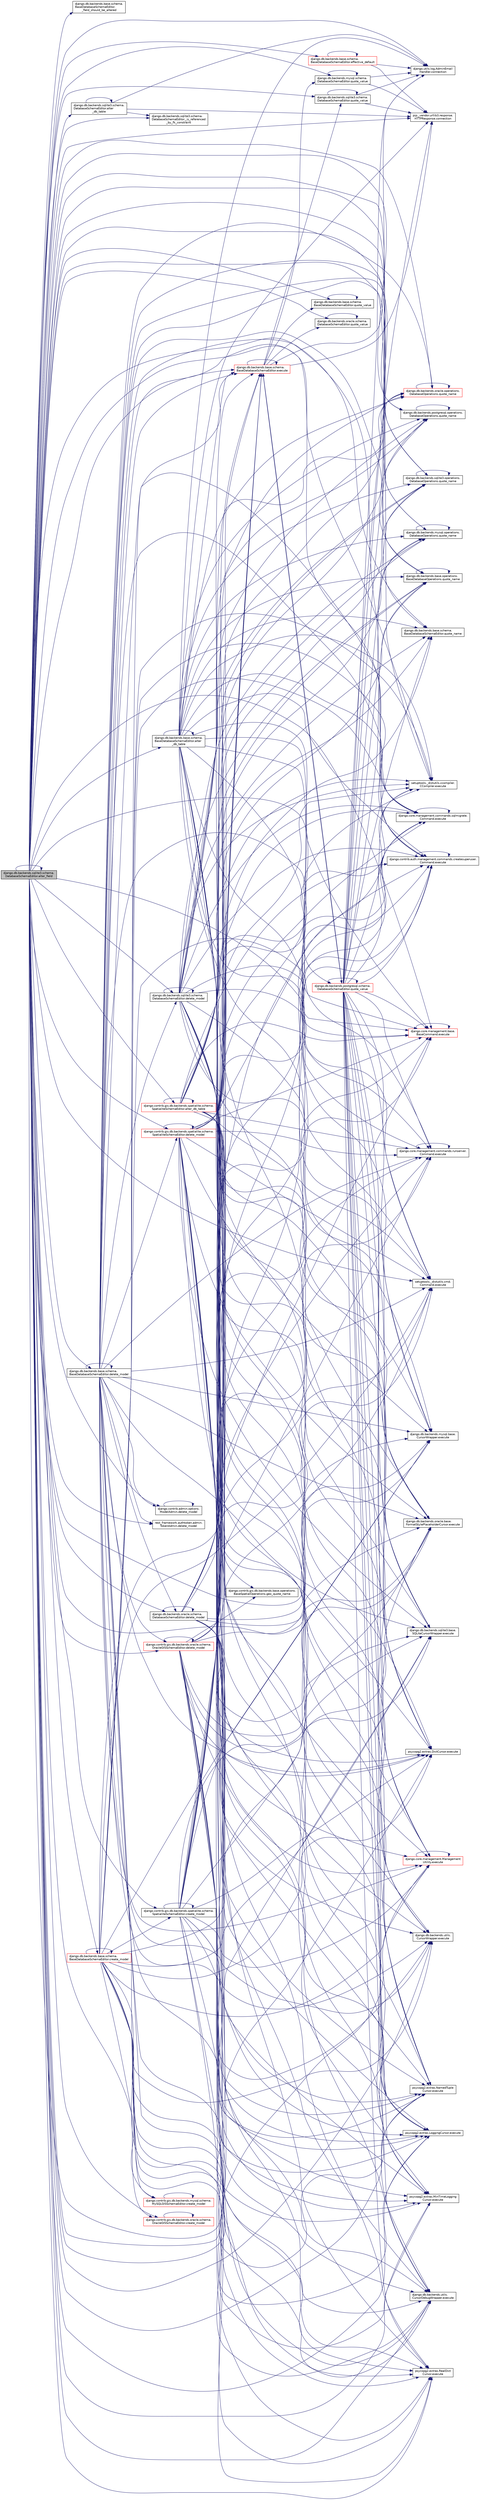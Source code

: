 digraph "django.db.backends.sqlite3.schema.DatabaseSchemaEditor.alter_field"
{
 // LATEX_PDF_SIZE
  edge [fontname="Helvetica",fontsize="10",labelfontname="Helvetica",labelfontsize="10"];
  node [fontname="Helvetica",fontsize="10",shape=record];
  rankdir="LR";
  Node1 [label="django.db.backends.sqlite3.schema.\lDatabaseSchemaEditor.alter_field",height=0.2,width=0.4,color="black", fillcolor="grey75", style="filled", fontcolor="black",tooltip=" "];
  Node1 -> Node2 [color="midnightblue",fontsize="10",style="solid",fontname="Helvetica"];
  Node2 [label="django.db.backends.base.schema.\lBaseDatabaseSchemaEditor.\l_field_should_be_altered",height=0.2,width=0.4,color="black", fillcolor="white", style="filled",URL="$d7/d55/classdjango_1_1db_1_1backends_1_1base_1_1schema_1_1_base_database_schema_editor.html#a53df3b4f09221cddbe993c7da93445a0",tooltip=" "];
  Node1 -> Node3 [color="midnightblue",fontsize="10",style="solid",fontname="Helvetica"];
  Node3 [label="django.db.backends.sqlite3.schema.\lDatabaseSchemaEditor._is_referenced\l_by_fk_constraint",height=0.2,width=0.4,color="black", fillcolor="white", style="filled",URL="$d0/dfb/classdjango_1_1db_1_1backends_1_1sqlite3_1_1schema_1_1_database_schema_editor.html#a83ffa98758ff4a497ed642fbe3db3135",tooltip=" "];
  Node1 -> Node4 [color="midnightblue",fontsize="10",style="solid",fontname="Helvetica"];
  Node4 [label="django.db.backends.base.schema.\lBaseDatabaseSchemaEditor.alter\l_db_table",height=0.2,width=0.4,color="black", fillcolor="white", style="filled",URL="$d7/d55/classdjango_1_1db_1_1backends_1_1base_1_1schema_1_1_base_database_schema_editor.html#a2d4495604fac1f3741dc4fc4da6bd159",tooltip=" "];
  Node4 -> Node4 [color="midnightblue",fontsize="10",style="solid",fontname="Helvetica"];
  Node4 -> Node5 [color="midnightblue",fontsize="10",style="solid",fontname="Helvetica"];
  Node5 [label="django.utils.log.AdminEmail\lHandler.connection",height=0.2,width=0.4,color="black", fillcolor="white", style="filled",URL="$d9/d6a/classdjango_1_1utils_1_1log_1_1_admin_email_handler.html#a07baeac3b7b8c28175cfd3a4a55ba9b5",tooltip=" "];
  Node4 -> Node6 [color="midnightblue",fontsize="10",style="solid",fontname="Helvetica"];
  Node6 [label="pip._vendor.urllib3.response.\lHTTPResponse.connection",height=0.2,width=0.4,color="black", fillcolor="white", style="filled",URL="$dd/d5a/classpip_1_1__vendor_1_1urllib3_1_1response_1_1_h_t_t_p_response.html#a27a88449c366048b39e0a46f78381f1a",tooltip=" "];
  Node4 -> Node7 [color="midnightblue",fontsize="10",style="solid",fontname="Helvetica"];
  Node7 [label="django.core.management.Management\lUtility.execute",height=0.2,width=0.4,color="red", fillcolor="white", style="filled",URL="$dd/dbf/classdjango_1_1core_1_1management_1_1_management_utility.html#a0ce04752f34bec18d58356f1bda05b74",tooltip=" "];
  Node7 -> Node7 [color="midnightblue",fontsize="10",style="solid",fontname="Helvetica"];
  Node4 -> Node12 [color="midnightblue",fontsize="10",style="solid",fontname="Helvetica"];
  Node12 [label="django.contrib.auth.management.commands.createsuperuser.\lCommand.execute",height=0.2,width=0.4,color="black", fillcolor="white", style="filled",URL="$d7/d51/classdjango_1_1contrib_1_1auth_1_1management_1_1commands_1_1createsuperuser_1_1_command.html#ac58857ddf6131c17f95cee20e304d97b",tooltip=" "];
  Node12 -> Node12 [color="midnightblue",fontsize="10",style="solid",fontname="Helvetica"];
  Node4 -> Node13 [color="midnightblue",fontsize="10",style="solid",fontname="Helvetica"];
  Node13 [label="django.core.management.base.\lBaseCommand.execute",height=0.2,width=0.4,color="red", fillcolor="white", style="filled",URL="$db/da3/classdjango_1_1core_1_1management_1_1base_1_1_base_command.html#a900029c213c1456bbd6f8e5b8ead2201",tooltip=" "];
  Node13 -> Node13 [color="midnightblue",fontsize="10",style="solid",fontname="Helvetica"];
  Node4 -> Node2560 [color="midnightblue",fontsize="10",style="solid",fontname="Helvetica"];
  Node2560 [label="django.core.management.commands.runserver.\lCommand.execute",height=0.2,width=0.4,color="black", fillcolor="white", style="filled",URL="$d7/de0/classdjango_1_1core_1_1management_1_1commands_1_1runserver_1_1_command.html#a715bfb079726baeadd606f17cb81ce68",tooltip=" "];
  Node2560 -> Node2560 [color="midnightblue",fontsize="10",style="solid",fontname="Helvetica"];
  Node4 -> Node2561 [color="midnightblue",fontsize="10",style="solid",fontname="Helvetica"];
  Node2561 [label="django.core.management.commands.sqlmigrate.\lCommand.execute",height=0.2,width=0.4,color="black", fillcolor="white", style="filled",URL="$d0/d74/classdjango_1_1core_1_1management_1_1commands_1_1sqlmigrate_1_1_command.html#a3393528eaa1c0fe61783f0f68b866ca6",tooltip=" "];
  Node2561 -> Node2561 [color="midnightblue",fontsize="10",style="solid",fontname="Helvetica"];
  Node4 -> Node2562 [color="midnightblue",fontsize="10",style="solid",fontname="Helvetica"];
  Node2562 [label="setuptools._distutils.ccompiler.\lCCompiler.execute",height=0.2,width=0.4,color="black", fillcolor="white", style="filled",URL="$d0/daa/classsetuptools_1_1__distutils_1_1ccompiler_1_1_c_compiler.html#a059c30925767dc96430ad63008871ac1",tooltip=" "];
  Node4 -> Node2563 [color="midnightblue",fontsize="10",style="solid",fontname="Helvetica"];
  Node2563 [label="setuptools._distutils.cmd.\lCommand.execute",height=0.2,width=0.4,color="black", fillcolor="white", style="filled",URL="$dd/df5/classsetuptools_1_1__distutils_1_1cmd_1_1_command.html#aa15b5cefcab5f7c3de4f87976d647744",tooltip=" "];
  Node4 -> Node2564 [color="midnightblue",fontsize="10",style="solid",fontname="Helvetica"];
  Node2564 [label="django.db.backends.mysql.base.\lCursorWrapper.execute",height=0.2,width=0.4,color="black", fillcolor="white", style="filled",URL="$de/d61/classdjango_1_1db_1_1backends_1_1mysql_1_1base_1_1_cursor_wrapper.html#a8df9e0e654602d65023eedf23e91cbf8",tooltip=" "];
  Node4 -> Node2565 [color="midnightblue",fontsize="10",style="solid",fontname="Helvetica"];
  Node2565 [label="django.db.backends.oracle.base.\lFormatStylePlaceholderCursor.execute",height=0.2,width=0.4,color="black", fillcolor="white", style="filled",URL="$d5/daa/classdjango_1_1db_1_1backends_1_1oracle_1_1base_1_1_format_style_placeholder_cursor.html#a71fe93bed5ba6477dc1b7bc2488037e9",tooltip=" "];
  Node4 -> Node2566 [color="midnightblue",fontsize="10",style="solid",fontname="Helvetica"];
  Node2566 [label="django.db.backends.sqlite3.base.\lSQLiteCursorWrapper.execute",height=0.2,width=0.4,color="black", fillcolor="white", style="filled",URL="$d6/dbf/classdjango_1_1db_1_1backends_1_1sqlite3_1_1base_1_1_s_q_lite_cursor_wrapper.html#a35e15973415d4434eb773f8163ab371f",tooltip=" "];
  Node4 -> Node2567 [color="midnightblue",fontsize="10",style="solid",fontname="Helvetica"];
  Node2567 [label="psycopg2.extras.DictCursor.execute",height=0.2,width=0.4,color="black", fillcolor="white", style="filled",URL="$d7/d15/classpsycopg2_1_1extras_1_1_dict_cursor.html#ad9efe2b44abb6d5b6014f6a3a12c3dcf",tooltip=" "];
  Node4 -> Node2568 [color="midnightblue",fontsize="10",style="solid",fontname="Helvetica"];
  Node2568 [label="psycopg2.extras.RealDict\lCursor.execute",height=0.2,width=0.4,color="black", fillcolor="white", style="filled",URL="$d7/dd8/classpsycopg2_1_1extras_1_1_real_dict_cursor.html#a108e4fee763a62f75766fb658f0dd45b",tooltip=" "];
  Node4 -> Node2569 [color="midnightblue",fontsize="10",style="solid",fontname="Helvetica"];
  Node2569 [label="psycopg2.extras.NamedTuple\lCursor.execute",height=0.2,width=0.4,color="black", fillcolor="white", style="filled",URL="$df/dd4/classpsycopg2_1_1extras_1_1_named_tuple_cursor.html#a5012e86f568b964ea64ab0dfc8c267a4",tooltip=" "];
  Node4 -> Node2570 [color="midnightblue",fontsize="10",style="solid",fontname="Helvetica"];
  Node2570 [label="psycopg2.extras.LoggingCursor.execute",height=0.2,width=0.4,color="black", fillcolor="white", style="filled",URL="$d3/de0/classpsycopg2_1_1extras_1_1_logging_cursor.html#a71b2977057eb3bec2aef9d785b014a6d",tooltip=" "];
  Node4 -> Node2571 [color="midnightblue",fontsize="10",style="solid",fontname="Helvetica"];
  Node2571 [label="psycopg2.extras.MinTimeLogging\lCursor.execute",height=0.2,width=0.4,color="black", fillcolor="white", style="filled",URL="$d7/d45/classpsycopg2_1_1extras_1_1_min_time_logging_cursor.html#a4d611bdc2deb502d0a14c3139ad5349a",tooltip=" "];
  Node4 -> Node2572 [color="midnightblue",fontsize="10",style="solid",fontname="Helvetica"];
  Node2572 [label="django.db.backends.base.schema.\lBaseDatabaseSchemaEditor.execute",height=0.2,width=0.4,color="red", fillcolor="white", style="filled",URL="$d7/d55/classdjango_1_1db_1_1backends_1_1base_1_1schema_1_1_base_database_schema_editor.html#a22aec0aab2668a1ff87643aba4ac23a9",tooltip=" "];
  Node2572 -> Node5 [color="midnightblue",fontsize="10",style="solid",fontname="Helvetica"];
  Node2572 -> Node6 [color="midnightblue",fontsize="10",style="solid",fontname="Helvetica"];
  Node2572 -> Node2572 [color="midnightblue",fontsize="10",style="solid",fontname="Helvetica"];
  Node2572 -> Node2578 [color="midnightblue",fontsize="10",style="solid",fontname="Helvetica"];
  Node2578 [label="django.db.backends.base.schema.\lBaseDatabaseSchemaEditor.quote_value",height=0.2,width=0.4,color="black", fillcolor="white", style="filled",URL="$d7/d55/classdjango_1_1db_1_1backends_1_1base_1_1schema_1_1_base_database_schema_editor.html#a48f89e74fee8b27ffe9b8b853ddc87e1",tooltip=" "];
  Node2578 -> Node2578 [color="midnightblue",fontsize="10",style="solid",fontname="Helvetica"];
  Node2572 -> Node2579 [color="midnightblue",fontsize="10",style="solid",fontname="Helvetica"];
  Node2579 [label="django.db.backends.mysql.schema.\lDatabaseSchemaEditor.quote_value",height=0.2,width=0.4,color="black", fillcolor="white", style="filled",URL="$d7/d2a/classdjango_1_1db_1_1backends_1_1mysql_1_1schema_1_1_database_schema_editor.html#a8b9561cbd589698869c461aa144c6bcc",tooltip=" "];
  Node2579 -> Node5 [color="midnightblue",fontsize="10",style="solid",fontname="Helvetica"];
  Node2579 -> Node6 [color="midnightblue",fontsize="10",style="solid",fontname="Helvetica"];
  Node2579 -> Node2579 [color="midnightblue",fontsize="10",style="solid",fontname="Helvetica"];
  Node2572 -> Node2580 [color="midnightblue",fontsize="10",style="solid",fontname="Helvetica"];
  Node2580 [label="django.db.backends.oracle.schema.\lDatabaseSchemaEditor.quote_value",height=0.2,width=0.4,color="black", fillcolor="white", style="filled",URL="$d7/db6/classdjango_1_1db_1_1backends_1_1oracle_1_1schema_1_1_database_schema_editor.html#a810e4b1b226bab293e110c4b2ba62923",tooltip=" "];
  Node2580 -> Node2580 [color="midnightblue",fontsize="10",style="solid",fontname="Helvetica"];
  Node2572 -> Node2581 [color="midnightblue",fontsize="10",style="solid",fontname="Helvetica"];
  Node2581 [label="django.db.backends.postgresql.schema.\lDatabaseSchemaEditor.quote_value",height=0.2,width=0.4,color="red", fillcolor="white", style="filled",URL="$d9/d06/classdjango_1_1db_1_1backends_1_1postgresql_1_1schema_1_1_database_schema_editor.html#ac374563bbc58b6159d7d99d9d521fd46",tooltip=" "];
  Node2581 -> Node5 [color="midnightblue",fontsize="10",style="solid",fontname="Helvetica"];
  Node2581 -> Node6 [color="midnightblue",fontsize="10",style="solid",fontname="Helvetica"];
  Node2581 -> Node7 [color="midnightblue",fontsize="10",style="solid",fontname="Helvetica"];
  Node2581 -> Node12 [color="midnightblue",fontsize="10",style="solid",fontname="Helvetica"];
  Node2581 -> Node13 [color="midnightblue",fontsize="10",style="solid",fontname="Helvetica"];
  Node2581 -> Node2560 [color="midnightblue",fontsize="10",style="solid",fontname="Helvetica"];
  Node2581 -> Node2561 [color="midnightblue",fontsize="10",style="solid",fontname="Helvetica"];
  Node2581 -> Node2562 [color="midnightblue",fontsize="10",style="solid",fontname="Helvetica"];
  Node2581 -> Node2563 [color="midnightblue",fontsize="10",style="solid",fontname="Helvetica"];
  Node2581 -> Node2564 [color="midnightblue",fontsize="10",style="solid",fontname="Helvetica"];
  Node2581 -> Node2565 [color="midnightblue",fontsize="10",style="solid",fontname="Helvetica"];
  Node2581 -> Node2566 [color="midnightblue",fontsize="10",style="solid",fontname="Helvetica"];
  Node2581 -> Node2567 [color="midnightblue",fontsize="10",style="solid",fontname="Helvetica"];
  Node2581 -> Node2568 [color="midnightblue",fontsize="10",style="solid",fontname="Helvetica"];
  Node2581 -> Node2569 [color="midnightblue",fontsize="10",style="solid",fontname="Helvetica"];
  Node2581 -> Node2570 [color="midnightblue",fontsize="10",style="solid",fontname="Helvetica"];
  Node2581 -> Node2571 [color="midnightblue",fontsize="10",style="solid",fontname="Helvetica"];
  Node2581 -> Node2572 [color="midnightblue",fontsize="10",style="solid",fontname="Helvetica"];
  Node2581 -> Node2591 [color="midnightblue",fontsize="10",style="solid",fontname="Helvetica"];
  Node2591 [label="django.db.backends.utils.\lCursorWrapper.execute",height=0.2,width=0.4,color="black", fillcolor="white", style="filled",URL="$da/d95/classdjango_1_1db_1_1backends_1_1utils_1_1_cursor_wrapper.html#a20377aa919c13487444fc89beaf54cba",tooltip=" "];
  Node2581 -> Node2592 [color="midnightblue",fontsize="10",style="solid",fontname="Helvetica"];
  Node2592 [label="django.db.backends.utils.\lCursorDebugWrapper.execute",height=0.2,width=0.4,color="black", fillcolor="white", style="filled",URL="$d2/d87/classdjango_1_1db_1_1backends_1_1utils_1_1_cursor_debug_wrapper.html#a2553a002bec41b4c345c435fe8a44ff6",tooltip=" "];
  Node2581 -> Node2593 [color="midnightblue",fontsize="10",style="solid",fontname="Helvetica"];
  Node2593 [label="django.db.backends.base.operations.\lBaseDatabaseOperations.quote_name",height=0.2,width=0.4,color="black", fillcolor="white", style="filled",URL="$dd/dc3/classdjango_1_1db_1_1backends_1_1base_1_1operations_1_1_base_database_operations.html#a1317b39ef52de75f263c05a7e9a77323",tooltip=" "];
  Node2593 -> Node2593 [color="midnightblue",fontsize="10",style="solid",fontname="Helvetica"];
  Node2581 -> Node2594 [color="midnightblue",fontsize="10",style="solid",fontname="Helvetica"];
  Node2594 [label="django.db.backends.base.schema.\lBaseDatabaseSchemaEditor.quote_name",height=0.2,width=0.4,color="black", fillcolor="white", style="filled",URL="$d7/d55/classdjango_1_1db_1_1backends_1_1base_1_1schema_1_1_base_database_schema_editor.html#ae84ebd5d3b095cb3433d2d7ce1c2e4e7",tooltip=" "];
  Node2581 -> Node2595 [color="midnightblue",fontsize="10",style="solid",fontname="Helvetica"];
  Node2595 [label="django.db.backends.mysql.operations.\lDatabaseOperations.quote_name",height=0.2,width=0.4,color="black", fillcolor="white", style="filled",URL="$d6/d0c/classdjango_1_1db_1_1backends_1_1mysql_1_1operations_1_1_database_operations.html#a7584036904817b70a1483201fee4b31c",tooltip=" "];
  Node2595 -> Node2595 [color="midnightblue",fontsize="10",style="solid",fontname="Helvetica"];
  Node2581 -> Node2596 [color="midnightblue",fontsize="10",style="solid",fontname="Helvetica"];
  Node2596 [label="django.db.backends.oracle.operations.\lDatabaseOperations.quote_name",height=0.2,width=0.4,color="red", fillcolor="white", style="filled",URL="$da/dc4/classdjango_1_1db_1_1backends_1_1oracle_1_1operations_1_1_database_operations.html#af2f72bca418dacfb0ec7c04a36ba1866",tooltip=" "];
  Node2596 -> Node2596 [color="midnightblue",fontsize="10",style="solid",fontname="Helvetica"];
  Node2581 -> Node2602 [color="midnightblue",fontsize="10",style="solid",fontname="Helvetica"];
  Node2602 [label="django.db.backends.postgresql.operations.\lDatabaseOperations.quote_name",height=0.2,width=0.4,color="black", fillcolor="white", style="filled",URL="$df/d25/classdjango_1_1db_1_1backends_1_1postgresql_1_1operations_1_1_database_operations.html#aa7d4385eb15e3368465fe5fd816c9c1f",tooltip=" "];
  Node2602 -> Node2602 [color="midnightblue",fontsize="10",style="solid",fontname="Helvetica"];
  Node2581 -> Node2603 [color="midnightblue",fontsize="10",style="solid",fontname="Helvetica"];
  Node2603 [label="django.db.backends.sqlite3.operations.\lDatabaseOperations.quote_name",height=0.2,width=0.4,color="black", fillcolor="white", style="filled",URL="$da/d34/classdjango_1_1db_1_1backends_1_1sqlite3_1_1operations_1_1_database_operations.html#a5dc666b9fb16a53d22e56e447558d8dd",tooltip=" "];
  Node2603 -> Node2603 [color="midnightblue",fontsize="10",style="solid",fontname="Helvetica"];
  Node2581 -> Node2581 [color="midnightblue",fontsize="10",style="solid",fontname="Helvetica"];
  Node2572 -> Node2604 [color="midnightblue",fontsize="10",style="solid",fontname="Helvetica"];
  Node2604 [label="django.db.backends.sqlite3.schema.\lDatabaseSchemaEditor.quote_value",height=0.2,width=0.4,color="black", fillcolor="white", style="filled",URL="$d0/dfb/classdjango_1_1db_1_1backends_1_1sqlite3_1_1schema_1_1_database_schema_editor.html#ae95f4a68fc71069ec7bf71a53472e29f",tooltip=" "];
  Node2604 -> Node5 [color="midnightblue",fontsize="10",style="solid",fontname="Helvetica"];
  Node2604 -> Node6 [color="midnightblue",fontsize="10",style="solid",fontname="Helvetica"];
  Node2604 -> Node2604 [color="midnightblue",fontsize="10",style="solid",fontname="Helvetica"];
  Node4 -> Node2591 [color="midnightblue",fontsize="10",style="solid",fontname="Helvetica"];
  Node4 -> Node2592 [color="midnightblue",fontsize="10",style="solid",fontname="Helvetica"];
  Node4 -> Node2593 [color="midnightblue",fontsize="10",style="solid",fontname="Helvetica"];
  Node4 -> Node2594 [color="midnightblue",fontsize="10",style="solid",fontname="Helvetica"];
  Node4 -> Node2595 [color="midnightblue",fontsize="10",style="solid",fontname="Helvetica"];
  Node4 -> Node2596 [color="midnightblue",fontsize="10",style="solid",fontname="Helvetica"];
  Node4 -> Node2602 [color="midnightblue",fontsize="10",style="solid",fontname="Helvetica"];
  Node4 -> Node2603 [color="midnightblue",fontsize="10",style="solid",fontname="Helvetica"];
  Node1 -> Node5535 [color="midnightblue",fontsize="10",style="solid",fontname="Helvetica"];
  Node5535 [label="django.contrib.gis.db.backends.spatialite.schema.\lSpatialiteSchemaEditor.alter_db_table",height=0.2,width=0.4,color="red", fillcolor="white", style="filled",URL="$da/dec/classdjango_1_1contrib_1_1gis_1_1db_1_1backends_1_1spatialite_1_1schema_1_1_spatialite_schema_editor.html#aa633662c58f852bcf5fbe971a6a3ca2a",tooltip=" "];
  Node5535 -> Node5535 [color="midnightblue",fontsize="10",style="solid",fontname="Helvetica"];
  Node5535 -> Node7 [color="midnightblue",fontsize="10",style="solid",fontname="Helvetica"];
  Node5535 -> Node12 [color="midnightblue",fontsize="10",style="solid",fontname="Helvetica"];
  Node5535 -> Node13 [color="midnightblue",fontsize="10",style="solid",fontname="Helvetica"];
  Node5535 -> Node2560 [color="midnightblue",fontsize="10",style="solid",fontname="Helvetica"];
  Node5535 -> Node2561 [color="midnightblue",fontsize="10",style="solid",fontname="Helvetica"];
  Node5535 -> Node2562 [color="midnightblue",fontsize="10",style="solid",fontname="Helvetica"];
  Node5535 -> Node2563 [color="midnightblue",fontsize="10",style="solid",fontname="Helvetica"];
  Node5535 -> Node2564 [color="midnightblue",fontsize="10",style="solid",fontname="Helvetica"];
  Node5535 -> Node2565 [color="midnightblue",fontsize="10",style="solid",fontname="Helvetica"];
  Node5535 -> Node2566 [color="midnightblue",fontsize="10",style="solid",fontname="Helvetica"];
  Node5535 -> Node2567 [color="midnightblue",fontsize="10",style="solid",fontname="Helvetica"];
  Node5535 -> Node2568 [color="midnightblue",fontsize="10",style="solid",fontname="Helvetica"];
  Node5535 -> Node2569 [color="midnightblue",fontsize="10",style="solid",fontname="Helvetica"];
  Node5535 -> Node2570 [color="midnightblue",fontsize="10",style="solid",fontname="Helvetica"];
  Node5535 -> Node2571 [color="midnightblue",fontsize="10",style="solid",fontname="Helvetica"];
  Node5535 -> Node2572 [color="midnightblue",fontsize="10",style="solid",fontname="Helvetica"];
  Node5535 -> Node2591 [color="midnightblue",fontsize="10",style="solid",fontname="Helvetica"];
  Node5535 -> Node2592 [color="midnightblue",fontsize="10",style="solid",fontname="Helvetica"];
  Node5535 -> Node5536 [color="midnightblue",fontsize="10",style="solid",fontname="Helvetica"];
  Node5536 [label="django.contrib.gis.db.backends.base.operations.\lBaseSpatialOperations.geo_quote_name",height=0.2,width=0.4,color="black", fillcolor="white", style="filled",URL="$d6/d04/classdjango_1_1contrib_1_1gis_1_1db_1_1backends_1_1base_1_1operations_1_1_base_spatial_operations.html#a681adab7f4716eb6243bfec16d92cc05",tooltip=" "];
  Node5535 -> Node2593 [color="midnightblue",fontsize="10",style="solid",fontname="Helvetica"];
  Node5535 -> Node2594 [color="midnightblue",fontsize="10",style="solid",fontname="Helvetica"];
  Node5535 -> Node2595 [color="midnightblue",fontsize="10",style="solid",fontname="Helvetica"];
  Node5535 -> Node2596 [color="midnightblue",fontsize="10",style="solid",fontname="Helvetica"];
  Node5535 -> Node2602 [color="midnightblue",fontsize="10",style="solid",fontname="Helvetica"];
  Node5535 -> Node2603 [color="midnightblue",fontsize="10",style="solid",fontname="Helvetica"];
  Node1 -> Node5541 [color="midnightblue",fontsize="10",style="solid",fontname="Helvetica"];
  Node5541 [label="django.db.backends.sqlite3.schema.\lDatabaseSchemaEditor.alter\l_db_table",height=0.2,width=0.4,color="black", fillcolor="white", style="filled",URL="$d0/dfb/classdjango_1_1db_1_1backends_1_1sqlite3_1_1schema_1_1_database_schema_editor.html#a1337bce19b2ac96ebb53132de645dd45",tooltip=" "];
  Node5541 -> Node3 [color="midnightblue",fontsize="10",style="solid",fontname="Helvetica"];
  Node5541 -> Node5541 [color="midnightblue",fontsize="10",style="solid",fontname="Helvetica"];
  Node5541 -> Node5 [color="midnightblue",fontsize="10",style="solid",fontname="Helvetica"];
  Node5541 -> Node6 [color="midnightblue",fontsize="10",style="solid",fontname="Helvetica"];
  Node1 -> Node1 [color="midnightblue",fontsize="10",style="solid",fontname="Helvetica"];
  Node1 -> Node5 [color="midnightblue",fontsize="10",style="solid",fontname="Helvetica"];
  Node1 -> Node6 [color="midnightblue",fontsize="10",style="solid",fontname="Helvetica"];
  Node1 -> Node5542 [color="midnightblue",fontsize="10",style="solid",fontname="Helvetica"];
  Node5542 [label="django.contrib.gis.db.backends.mysql.schema.\lMySQLGISSchemaEditor.create_model",height=0.2,width=0.4,color="red", fillcolor="white", style="filled",URL="$db/d38/classdjango_1_1contrib_1_1gis_1_1db_1_1backends_1_1mysql_1_1schema_1_1_my_s_q_l_g_i_s_schema_editor.html#a831def04f7cc7012f883d1dfbddfb0ad",tooltip=" "];
  Node5542 -> Node5542 [color="midnightblue",fontsize="10",style="solid",fontname="Helvetica"];
  Node1 -> Node5544 [color="midnightblue",fontsize="10",style="solid",fontname="Helvetica"];
  Node5544 [label="django.contrib.gis.db.backends.oracle.schema.\lOracleGISSchemaEditor.create_model",height=0.2,width=0.4,color="red", fillcolor="white", style="filled",URL="$da/d64/classdjango_1_1contrib_1_1gis_1_1db_1_1backends_1_1oracle_1_1schema_1_1_oracle_g_i_s_schema_editor.html#a07f82f4e653ccfa4d456b73171c30e3e",tooltip=" "];
  Node5544 -> Node5544 [color="midnightblue",fontsize="10",style="solid",fontname="Helvetica"];
  Node1 -> Node5546 [color="midnightblue",fontsize="10",style="solid",fontname="Helvetica"];
  Node5546 [label="django.contrib.gis.db.backends.spatialite.schema.\lSpatialiteSchemaEditor.create_model",height=0.2,width=0.4,color="black", fillcolor="white", style="filled",URL="$da/dec/classdjango_1_1contrib_1_1gis_1_1db_1_1backends_1_1spatialite_1_1schema_1_1_spatialite_schema_editor.html#afe72784dbd83f11f480baa347e690370",tooltip=" "];
  Node5546 -> Node5546 [color="midnightblue",fontsize="10",style="solid",fontname="Helvetica"];
  Node5546 -> Node7 [color="midnightblue",fontsize="10",style="solid",fontname="Helvetica"];
  Node5546 -> Node12 [color="midnightblue",fontsize="10",style="solid",fontname="Helvetica"];
  Node5546 -> Node13 [color="midnightblue",fontsize="10",style="solid",fontname="Helvetica"];
  Node5546 -> Node2560 [color="midnightblue",fontsize="10",style="solid",fontname="Helvetica"];
  Node5546 -> Node2561 [color="midnightblue",fontsize="10",style="solid",fontname="Helvetica"];
  Node5546 -> Node2562 [color="midnightblue",fontsize="10",style="solid",fontname="Helvetica"];
  Node5546 -> Node2563 [color="midnightblue",fontsize="10",style="solid",fontname="Helvetica"];
  Node5546 -> Node2564 [color="midnightblue",fontsize="10",style="solid",fontname="Helvetica"];
  Node5546 -> Node2565 [color="midnightblue",fontsize="10",style="solid",fontname="Helvetica"];
  Node5546 -> Node2566 [color="midnightblue",fontsize="10",style="solid",fontname="Helvetica"];
  Node5546 -> Node2567 [color="midnightblue",fontsize="10",style="solid",fontname="Helvetica"];
  Node5546 -> Node2568 [color="midnightblue",fontsize="10",style="solid",fontname="Helvetica"];
  Node5546 -> Node2569 [color="midnightblue",fontsize="10",style="solid",fontname="Helvetica"];
  Node5546 -> Node2570 [color="midnightblue",fontsize="10",style="solid",fontname="Helvetica"];
  Node5546 -> Node2571 [color="midnightblue",fontsize="10",style="solid",fontname="Helvetica"];
  Node5546 -> Node2572 [color="midnightblue",fontsize="10",style="solid",fontname="Helvetica"];
  Node5546 -> Node2591 [color="midnightblue",fontsize="10",style="solid",fontname="Helvetica"];
  Node5546 -> Node2592 [color="midnightblue",fontsize="10",style="solid",fontname="Helvetica"];
  Node1 -> Node5547 [color="midnightblue",fontsize="10",style="solid",fontname="Helvetica"];
  Node5547 [label="django.db.backends.base.schema.\lBaseDatabaseSchemaEditor.create_model",height=0.2,width=0.4,color="red", fillcolor="white", style="filled",URL="$d7/d55/classdjango_1_1db_1_1backends_1_1base_1_1schema_1_1_base_database_schema_editor.html#a7150ab080c86d910615971eaa1bfef49",tooltip=" "];
  Node5547 -> Node5542 [color="midnightblue",fontsize="10",style="solid",fontname="Helvetica"];
  Node5547 -> Node5544 [color="midnightblue",fontsize="10",style="solid",fontname="Helvetica"];
  Node5547 -> Node5546 [color="midnightblue",fontsize="10",style="solid",fontname="Helvetica"];
  Node5547 -> Node5547 [color="midnightblue",fontsize="10",style="solid",fontname="Helvetica"];
  Node5547 -> Node7 [color="midnightblue",fontsize="10",style="solid",fontname="Helvetica"];
  Node5547 -> Node12 [color="midnightblue",fontsize="10",style="solid",fontname="Helvetica"];
  Node5547 -> Node13 [color="midnightblue",fontsize="10",style="solid",fontname="Helvetica"];
  Node5547 -> Node2560 [color="midnightblue",fontsize="10",style="solid",fontname="Helvetica"];
  Node5547 -> Node2561 [color="midnightblue",fontsize="10",style="solid",fontname="Helvetica"];
  Node5547 -> Node2562 [color="midnightblue",fontsize="10",style="solid",fontname="Helvetica"];
  Node5547 -> Node2563 [color="midnightblue",fontsize="10",style="solid",fontname="Helvetica"];
  Node5547 -> Node2564 [color="midnightblue",fontsize="10",style="solid",fontname="Helvetica"];
  Node5547 -> Node2565 [color="midnightblue",fontsize="10",style="solid",fontname="Helvetica"];
  Node5547 -> Node2566 [color="midnightblue",fontsize="10",style="solid",fontname="Helvetica"];
  Node5547 -> Node2567 [color="midnightblue",fontsize="10",style="solid",fontname="Helvetica"];
  Node5547 -> Node2568 [color="midnightblue",fontsize="10",style="solid",fontname="Helvetica"];
  Node5547 -> Node2569 [color="midnightblue",fontsize="10",style="solid",fontname="Helvetica"];
  Node5547 -> Node2570 [color="midnightblue",fontsize="10",style="solid",fontname="Helvetica"];
  Node5547 -> Node2571 [color="midnightblue",fontsize="10",style="solid",fontname="Helvetica"];
  Node5547 -> Node2572 [color="midnightblue",fontsize="10",style="solid",fontname="Helvetica"];
  Node5547 -> Node2591 [color="midnightblue",fontsize="10",style="solid",fontname="Helvetica"];
  Node5547 -> Node2592 [color="midnightblue",fontsize="10",style="solid",fontname="Helvetica"];
  Node1 -> Node5575 [color="midnightblue",fontsize="10",style="solid",fontname="Helvetica"];
  Node5575 [label="django.contrib.gis.db.backends.oracle.schema.\lOracleGISSchemaEditor.delete_model",height=0.2,width=0.4,color="red", fillcolor="white", style="filled",URL="$da/d64/classdjango_1_1contrib_1_1gis_1_1db_1_1backends_1_1oracle_1_1schema_1_1_oracle_g_i_s_schema_editor.html#a2cde883bef91217096a8f505d8950744",tooltip=" "];
  Node5575 -> Node5575 [color="midnightblue",fontsize="10",style="solid",fontname="Helvetica"];
  Node5575 -> Node7 [color="midnightblue",fontsize="10",style="solid",fontname="Helvetica"];
  Node5575 -> Node12 [color="midnightblue",fontsize="10",style="solid",fontname="Helvetica"];
  Node5575 -> Node13 [color="midnightblue",fontsize="10",style="solid",fontname="Helvetica"];
  Node5575 -> Node2560 [color="midnightblue",fontsize="10",style="solid",fontname="Helvetica"];
  Node5575 -> Node2561 [color="midnightblue",fontsize="10",style="solid",fontname="Helvetica"];
  Node5575 -> Node2562 [color="midnightblue",fontsize="10",style="solid",fontname="Helvetica"];
  Node5575 -> Node2563 [color="midnightblue",fontsize="10",style="solid",fontname="Helvetica"];
  Node5575 -> Node2564 [color="midnightblue",fontsize="10",style="solid",fontname="Helvetica"];
  Node5575 -> Node2565 [color="midnightblue",fontsize="10",style="solid",fontname="Helvetica"];
  Node5575 -> Node2566 [color="midnightblue",fontsize="10",style="solid",fontname="Helvetica"];
  Node5575 -> Node2567 [color="midnightblue",fontsize="10",style="solid",fontname="Helvetica"];
  Node5575 -> Node2568 [color="midnightblue",fontsize="10",style="solid",fontname="Helvetica"];
  Node5575 -> Node2569 [color="midnightblue",fontsize="10",style="solid",fontname="Helvetica"];
  Node5575 -> Node2570 [color="midnightblue",fontsize="10",style="solid",fontname="Helvetica"];
  Node5575 -> Node2571 [color="midnightblue",fontsize="10",style="solid",fontname="Helvetica"];
  Node5575 -> Node2572 [color="midnightblue",fontsize="10",style="solid",fontname="Helvetica"];
  Node5575 -> Node2591 [color="midnightblue",fontsize="10",style="solid",fontname="Helvetica"];
  Node5575 -> Node2592 [color="midnightblue",fontsize="10",style="solid",fontname="Helvetica"];
  Node5575 -> Node5536 [color="midnightblue",fontsize="10",style="solid",fontname="Helvetica"];
  Node1 -> Node5576 [color="midnightblue",fontsize="10",style="solid",fontname="Helvetica"];
  Node5576 [label="django.db.backends.base.schema.\lBaseDatabaseSchemaEditor.delete_model",height=0.2,width=0.4,color="black", fillcolor="white", style="filled",URL="$d7/d55/classdjango_1_1db_1_1backends_1_1base_1_1schema_1_1_base_database_schema_editor.html#a9bffa8d742fa21c27c67ec30e8716c0d",tooltip=" "];
  Node5576 -> Node5575 [color="midnightblue",fontsize="10",style="solid",fontname="Helvetica"];
  Node5576 -> Node5576 [color="midnightblue",fontsize="10",style="solid",fontname="Helvetica"];
  Node5576 -> Node5577 [color="midnightblue",fontsize="10",style="solid",fontname="Helvetica"];
  Node5577 [label="django.db.backends.oracle.schema.\lDatabaseSchemaEditor.delete_model",height=0.2,width=0.4,color="black", fillcolor="white", style="filled",URL="$d7/db6/classdjango_1_1db_1_1backends_1_1oracle_1_1schema_1_1_database_schema_editor.html#a5244883b31e075305aff8b1b54094999",tooltip=" "];
  Node5577 -> Node5577 [color="midnightblue",fontsize="10",style="solid",fontname="Helvetica"];
  Node5577 -> Node7 [color="midnightblue",fontsize="10",style="solid",fontname="Helvetica"];
  Node5577 -> Node12 [color="midnightblue",fontsize="10",style="solid",fontname="Helvetica"];
  Node5577 -> Node13 [color="midnightblue",fontsize="10",style="solid",fontname="Helvetica"];
  Node5577 -> Node2560 [color="midnightblue",fontsize="10",style="solid",fontname="Helvetica"];
  Node5577 -> Node2561 [color="midnightblue",fontsize="10",style="solid",fontname="Helvetica"];
  Node5577 -> Node2562 [color="midnightblue",fontsize="10",style="solid",fontname="Helvetica"];
  Node5577 -> Node2563 [color="midnightblue",fontsize="10",style="solid",fontname="Helvetica"];
  Node5577 -> Node2564 [color="midnightblue",fontsize="10",style="solid",fontname="Helvetica"];
  Node5577 -> Node2565 [color="midnightblue",fontsize="10",style="solid",fontname="Helvetica"];
  Node5577 -> Node2566 [color="midnightblue",fontsize="10",style="solid",fontname="Helvetica"];
  Node5577 -> Node2567 [color="midnightblue",fontsize="10",style="solid",fontname="Helvetica"];
  Node5577 -> Node2568 [color="midnightblue",fontsize="10",style="solid",fontname="Helvetica"];
  Node5577 -> Node2569 [color="midnightblue",fontsize="10",style="solid",fontname="Helvetica"];
  Node5577 -> Node2570 [color="midnightblue",fontsize="10",style="solid",fontname="Helvetica"];
  Node5577 -> Node2571 [color="midnightblue",fontsize="10",style="solid",fontname="Helvetica"];
  Node5577 -> Node2572 [color="midnightblue",fontsize="10",style="solid",fontname="Helvetica"];
  Node5577 -> Node2591 [color="midnightblue",fontsize="10",style="solid",fontname="Helvetica"];
  Node5577 -> Node2592 [color="midnightblue",fontsize="10",style="solid",fontname="Helvetica"];
  Node5576 -> Node5578 [color="midnightblue",fontsize="10",style="solid",fontname="Helvetica"];
  Node5578 [label="django.contrib.gis.db.backends.spatialite.schema.\lSpatialiteSchemaEditor.delete_model",height=0.2,width=0.4,color="red", fillcolor="white", style="filled",URL="$da/dec/classdjango_1_1contrib_1_1gis_1_1db_1_1backends_1_1spatialite_1_1schema_1_1_spatialite_schema_editor.html#a6b9280bdda8121896811437f1457bf89",tooltip=" "];
  Node5578 -> Node5578 [color="midnightblue",fontsize="10",style="solid",fontname="Helvetica"];
  Node5578 -> Node7 [color="midnightblue",fontsize="10",style="solid",fontname="Helvetica"];
  Node5578 -> Node12 [color="midnightblue",fontsize="10",style="solid",fontname="Helvetica"];
  Node5578 -> Node13 [color="midnightblue",fontsize="10",style="solid",fontname="Helvetica"];
  Node5578 -> Node2560 [color="midnightblue",fontsize="10",style="solid",fontname="Helvetica"];
  Node5578 -> Node2561 [color="midnightblue",fontsize="10",style="solid",fontname="Helvetica"];
  Node5578 -> Node2562 [color="midnightblue",fontsize="10",style="solid",fontname="Helvetica"];
  Node5578 -> Node2563 [color="midnightblue",fontsize="10",style="solid",fontname="Helvetica"];
  Node5578 -> Node2564 [color="midnightblue",fontsize="10",style="solid",fontname="Helvetica"];
  Node5578 -> Node2565 [color="midnightblue",fontsize="10",style="solid",fontname="Helvetica"];
  Node5578 -> Node2566 [color="midnightblue",fontsize="10",style="solid",fontname="Helvetica"];
  Node5578 -> Node2567 [color="midnightblue",fontsize="10",style="solid",fontname="Helvetica"];
  Node5578 -> Node2568 [color="midnightblue",fontsize="10",style="solid",fontname="Helvetica"];
  Node5578 -> Node2569 [color="midnightblue",fontsize="10",style="solid",fontname="Helvetica"];
  Node5578 -> Node2570 [color="midnightblue",fontsize="10",style="solid",fontname="Helvetica"];
  Node5578 -> Node2571 [color="midnightblue",fontsize="10",style="solid",fontname="Helvetica"];
  Node5578 -> Node2572 [color="midnightblue",fontsize="10",style="solid",fontname="Helvetica"];
  Node5578 -> Node2591 [color="midnightblue",fontsize="10",style="solid",fontname="Helvetica"];
  Node5578 -> Node2592 [color="midnightblue",fontsize="10",style="solid",fontname="Helvetica"];
  Node5578 -> Node2593 [color="midnightblue",fontsize="10",style="solid",fontname="Helvetica"];
  Node5578 -> Node2594 [color="midnightblue",fontsize="10",style="solid",fontname="Helvetica"];
  Node5578 -> Node2595 [color="midnightblue",fontsize="10",style="solid",fontname="Helvetica"];
  Node5578 -> Node2596 [color="midnightblue",fontsize="10",style="solid",fontname="Helvetica"];
  Node5578 -> Node2602 [color="midnightblue",fontsize="10",style="solid",fontname="Helvetica"];
  Node5578 -> Node2603 [color="midnightblue",fontsize="10",style="solid",fontname="Helvetica"];
  Node5576 -> Node5580 [color="midnightblue",fontsize="10",style="solid",fontname="Helvetica"];
  Node5580 [label="django.db.backends.sqlite3.schema.\lDatabaseSchemaEditor.delete_model",height=0.2,width=0.4,color="black", fillcolor="white", style="filled",URL="$d0/dfb/classdjango_1_1db_1_1backends_1_1sqlite3_1_1schema_1_1_database_schema_editor.html#af8f3ffd1f32155372ae07a05aec9d00a",tooltip=" "];
  Node5580 -> Node5580 [color="midnightblue",fontsize="10",style="solid",fontname="Helvetica"];
  Node5580 -> Node7 [color="midnightblue",fontsize="10",style="solid",fontname="Helvetica"];
  Node5580 -> Node12 [color="midnightblue",fontsize="10",style="solid",fontname="Helvetica"];
  Node5580 -> Node13 [color="midnightblue",fontsize="10",style="solid",fontname="Helvetica"];
  Node5580 -> Node2560 [color="midnightblue",fontsize="10",style="solid",fontname="Helvetica"];
  Node5580 -> Node2561 [color="midnightblue",fontsize="10",style="solid",fontname="Helvetica"];
  Node5580 -> Node2562 [color="midnightblue",fontsize="10",style="solid",fontname="Helvetica"];
  Node5580 -> Node2563 [color="midnightblue",fontsize="10",style="solid",fontname="Helvetica"];
  Node5580 -> Node2564 [color="midnightblue",fontsize="10",style="solid",fontname="Helvetica"];
  Node5580 -> Node2565 [color="midnightblue",fontsize="10",style="solid",fontname="Helvetica"];
  Node5580 -> Node2566 [color="midnightblue",fontsize="10",style="solid",fontname="Helvetica"];
  Node5580 -> Node2567 [color="midnightblue",fontsize="10",style="solid",fontname="Helvetica"];
  Node5580 -> Node2568 [color="midnightblue",fontsize="10",style="solid",fontname="Helvetica"];
  Node5580 -> Node2569 [color="midnightblue",fontsize="10",style="solid",fontname="Helvetica"];
  Node5580 -> Node2570 [color="midnightblue",fontsize="10",style="solid",fontname="Helvetica"];
  Node5580 -> Node2571 [color="midnightblue",fontsize="10",style="solid",fontname="Helvetica"];
  Node5580 -> Node2572 [color="midnightblue",fontsize="10",style="solid",fontname="Helvetica"];
  Node5580 -> Node2591 [color="midnightblue",fontsize="10",style="solid",fontname="Helvetica"];
  Node5580 -> Node2592 [color="midnightblue",fontsize="10",style="solid",fontname="Helvetica"];
  Node5580 -> Node2593 [color="midnightblue",fontsize="10",style="solid",fontname="Helvetica"];
  Node5580 -> Node2594 [color="midnightblue",fontsize="10",style="solid",fontname="Helvetica"];
  Node5580 -> Node2595 [color="midnightblue",fontsize="10",style="solid",fontname="Helvetica"];
  Node5580 -> Node2596 [color="midnightblue",fontsize="10",style="solid",fontname="Helvetica"];
  Node5580 -> Node2602 [color="midnightblue",fontsize="10",style="solid",fontname="Helvetica"];
  Node5580 -> Node2603 [color="midnightblue",fontsize="10",style="solid",fontname="Helvetica"];
  Node5576 -> Node5581 [color="midnightblue",fontsize="10",style="solid",fontname="Helvetica"];
  Node5581 [label="django.contrib.admin.options.\lModelAdmin.delete_model",height=0.2,width=0.4,color="black", fillcolor="white", style="filled",URL="$d5/d05/classdjango_1_1contrib_1_1admin_1_1options_1_1_model_admin.html#a9a6170cff90cae334989f1c511b35729",tooltip=" "];
  Node5581 -> Node5581 [color="midnightblue",fontsize="10",style="solid",fontname="Helvetica"];
  Node5576 -> Node5582 [color="midnightblue",fontsize="10",style="solid",fontname="Helvetica"];
  Node5582 [label="rest_framework.authtoken.admin.\lTokenAdmin.delete_model",height=0.2,width=0.4,color="black", fillcolor="white", style="filled",URL="$dd/d7c/classrest__framework_1_1authtoken_1_1admin_1_1_token_admin.html#a05c30a33db557e0c1b4ac05015395421",tooltip=" "];
  Node5576 -> Node7 [color="midnightblue",fontsize="10",style="solid",fontname="Helvetica"];
  Node5576 -> Node12 [color="midnightblue",fontsize="10",style="solid",fontname="Helvetica"];
  Node5576 -> Node13 [color="midnightblue",fontsize="10",style="solid",fontname="Helvetica"];
  Node5576 -> Node2560 [color="midnightblue",fontsize="10",style="solid",fontname="Helvetica"];
  Node5576 -> Node2561 [color="midnightblue",fontsize="10",style="solid",fontname="Helvetica"];
  Node5576 -> Node2562 [color="midnightblue",fontsize="10",style="solid",fontname="Helvetica"];
  Node5576 -> Node2563 [color="midnightblue",fontsize="10",style="solid",fontname="Helvetica"];
  Node5576 -> Node2564 [color="midnightblue",fontsize="10",style="solid",fontname="Helvetica"];
  Node5576 -> Node2565 [color="midnightblue",fontsize="10",style="solid",fontname="Helvetica"];
  Node5576 -> Node2566 [color="midnightblue",fontsize="10",style="solid",fontname="Helvetica"];
  Node5576 -> Node2567 [color="midnightblue",fontsize="10",style="solid",fontname="Helvetica"];
  Node5576 -> Node2568 [color="midnightblue",fontsize="10",style="solid",fontname="Helvetica"];
  Node5576 -> Node2569 [color="midnightblue",fontsize="10",style="solid",fontname="Helvetica"];
  Node5576 -> Node2570 [color="midnightblue",fontsize="10",style="solid",fontname="Helvetica"];
  Node5576 -> Node2571 [color="midnightblue",fontsize="10",style="solid",fontname="Helvetica"];
  Node5576 -> Node2572 [color="midnightblue",fontsize="10",style="solid",fontname="Helvetica"];
  Node5576 -> Node2591 [color="midnightblue",fontsize="10",style="solid",fontname="Helvetica"];
  Node5576 -> Node2592 [color="midnightblue",fontsize="10",style="solid",fontname="Helvetica"];
  Node5576 -> Node2593 [color="midnightblue",fontsize="10",style="solid",fontname="Helvetica"];
  Node5576 -> Node2594 [color="midnightblue",fontsize="10",style="solid",fontname="Helvetica"];
  Node5576 -> Node2595 [color="midnightblue",fontsize="10",style="solid",fontname="Helvetica"];
  Node5576 -> Node2596 [color="midnightblue",fontsize="10",style="solid",fontname="Helvetica"];
  Node5576 -> Node2602 [color="midnightblue",fontsize="10",style="solid",fontname="Helvetica"];
  Node5576 -> Node2603 [color="midnightblue",fontsize="10",style="solid",fontname="Helvetica"];
  Node1 -> Node5577 [color="midnightblue",fontsize="10",style="solid",fontname="Helvetica"];
  Node1 -> Node5578 [color="midnightblue",fontsize="10",style="solid",fontname="Helvetica"];
  Node1 -> Node5580 [color="midnightblue",fontsize="10",style="solid",fontname="Helvetica"];
  Node1 -> Node5581 [color="midnightblue",fontsize="10",style="solid",fontname="Helvetica"];
  Node1 -> Node5582 [color="midnightblue",fontsize="10",style="solid",fontname="Helvetica"];
  Node1 -> Node5562 [color="midnightblue",fontsize="10",style="solid",fontname="Helvetica"];
  Node5562 [label="django.db.backends.base.schema.\lBaseDatabaseSchemaEditor.effective_default",height=0.2,width=0.4,color="red", fillcolor="white", style="filled",URL="$d7/d55/classdjango_1_1db_1_1backends_1_1base_1_1schema_1_1_base_database_schema_editor.html#a82d598eb724b0285dd5896540881bae8",tooltip=" "];
  Node5562 -> Node5 [color="midnightblue",fontsize="10",style="solid",fontname="Helvetica"];
  Node5562 -> Node6 [color="midnightblue",fontsize="10",style="solid",fontname="Helvetica"];
  Node5562 -> Node5562 [color="midnightblue",fontsize="10",style="solid",fontname="Helvetica"];
  Node1 -> Node7 [color="midnightblue",fontsize="10",style="solid",fontname="Helvetica"];
  Node1 -> Node12 [color="midnightblue",fontsize="10",style="solid",fontname="Helvetica"];
  Node1 -> Node13 [color="midnightblue",fontsize="10",style="solid",fontname="Helvetica"];
  Node1 -> Node2560 [color="midnightblue",fontsize="10",style="solid",fontname="Helvetica"];
  Node1 -> Node2561 [color="midnightblue",fontsize="10",style="solid",fontname="Helvetica"];
  Node1 -> Node2562 [color="midnightblue",fontsize="10",style="solid",fontname="Helvetica"];
  Node1 -> Node2563 [color="midnightblue",fontsize="10",style="solid",fontname="Helvetica"];
  Node1 -> Node2564 [color="midnightblue",fontsize="10",style="solid",fontname="Helvetica"];
  Node1 -> Node2565 [color="midnightblue",fontsize="10",style="solid",fontname="Helvetica"];
  Node1 -> Node2566 [color="midnightblue",fontsize="10",style="solid",fontname="Helvetica"];
  Node1 -> Node2567 [color="midnightblue",fontsize="10",style="solid",fontname="Helvetica"];
  Node1 -> Node2568 [color="midnightblue",fontsize="10",style="solid",fontname="Helvetica"];
  Node1 -> Node2569 [color="midnightblue",fontsize="10",style="solid",fontname="Helvetica"];
  Node1 -> Node2570 [color="midnightblue",fontsize="10",style="solid",fontname="Helvetica"];
  Node1 -> Node2571 [color="midnightblue",fontsize="10",style="solid",fontname="Helvetica"];
  Node1 -> Node2572 [color="midnightblue",fontsize="10",style="solid",fontname="Helvetica"];
  Node1 -> Node2591 [color="midnightblue",fontsize="10",style="solid",fontname="Helvetica"];
  Node1 -> Node2592 [color="midnightblue",fontsize="10",style="solid",fontname="Helvetica"];
  Node1 -> Node2593 [color="midnightblue",fontsize="10",style="solid",fontname="Helvetica"];
  Node1 -> Node2594 [color="midnightblue",fontsize="10",style="solid",fontname="Helvetica"];
  Node1 -> Node2595 [color="midnightblue",fontsize="10",style="solid",fontname="Helvetica"];
  Node1 -> Node2596 [color="midnightblue",fontsize="10",style="solid",fontname="Helvetica"];
  Node1 -> Node2602 [color="midnightblue",fontsize="10",style="solid",fontname="Helvetica"];
  Node1 -> Node2603 [color="midnightblue",fontsize="10",style="solid",fontname="Helvetica"];
  Node1 -> Node2578 [color="midnightblue",fontsize="10",style="solid",fontname="Helvetica"];
  Node1 -> Node2579 [color="midnightblue",fontsize="10",style="solid",fontname="Helvetica"];
  Node1 -> Node2580 [color="midnightblue",fontsize="10",style="solid",fontname="Helvetica"];
  Node1 -> Node2581 [color="midnightblue",fontsize="10",style="solid",fontname="Helvetica"];
  Node1 -> Node2604 [color="midnightblue",fontsize="10",style="solid",fontname="Helvetica"];
}
